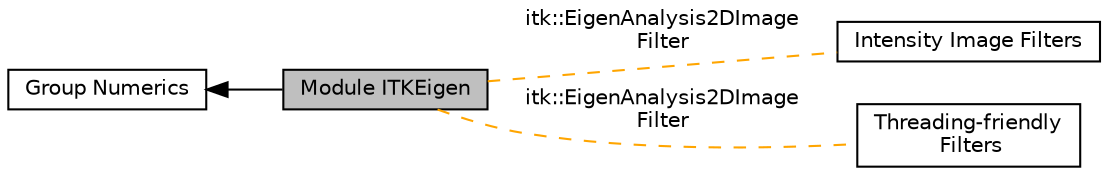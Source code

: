 digraph "Module ITKEigen"
{
  edge [fontname="Helvetica",fontsize="10",labelfontname="Helvetica",labelfontsize="10"];
  node [fontname="Helvetica",fontsize="10",shape=box];
  rankdir=LR;
  Node2 [label="Group Numerics",height=0.2,width=0.4,color="black", fillcolor="white", style="filled",URL="$group__Group-Numerics.html",tooltip=" "];
  Node1 [label="Module ITKEigen",height=0.2,width=0.4,color="black", fillcolor="grey75", style="filled", fontcolor="black",tooltip=" "];
  Node4 [label="Intensity Image Filters",height=0.2,width=0.4,color="black", fillcolor="white", style="filled",URL="$group__IntensityImageFilters.html",tooltip=" "];
  Node3 [label="Threading-friendly\l Filters",height=0.2,width=0.4,color="black", fillcolor="white", style="filled",URL="$group__ShouldBeThreaded.html",tooltip=" "];
  Node2->Node1 [shape=plaintext, dir="back", style="solid"];
  Node1->Node3 [shape=plaintext, label="itk::EigenAnalysis2DImage\lFilter", color="orange", dir="none", style="dashed"];
  Node1->Node4 [shape=plaintext, label="itk::EigenAnalysis2DImage\lFilter", color="orange", dir="none", style="dashed"];
}
